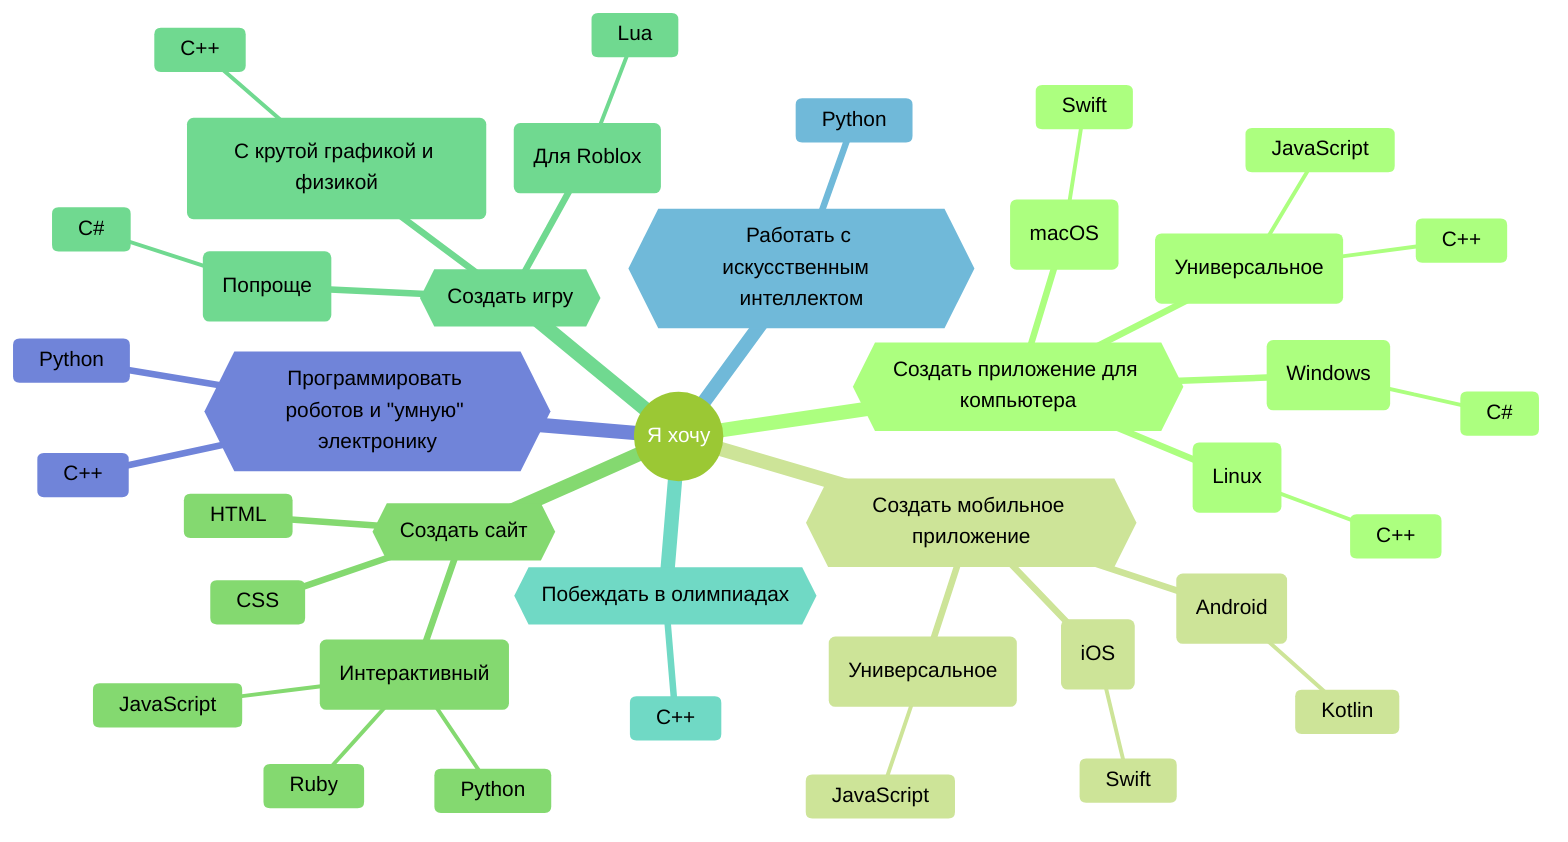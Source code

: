 ---
title: Какой язык программирования выбрать новичку?
config:
  theme: forest
---
mindmap
  root((Я хочу))
    desktop{{Создать приложение для компьютера}}
        windows(Windows)
            C#
        mac(macOS)
            Swift
        linux(Linux)
            C++
        crossplatform(Универсальное)
            JavaScript
            C++
    mobile{{Создать мобильное приложение}}
        android(Android)
            Kotlin
        ios(iOS)
            Swift
        crossplatform(Универсальное)
            JavaScript
    website{{Создать сайт}}
        HTML
        CSS
        interactive(Интерактивный)
            JavaScript
            Ruby
            Python
    game{{Создать игру}}
        superb(С крутой графикой и физикой)
            C++
        simpler(Попроще)
            C#
        roblox(Для Roblox)
            Lua
    competition{{Побеждать в олимпиадах}}
        C++
    ai{{Работать с искусственным  интеллектом}}
        Python
    electronics{{Программировать роботов и "умную" электронику}}
        C++
        Python